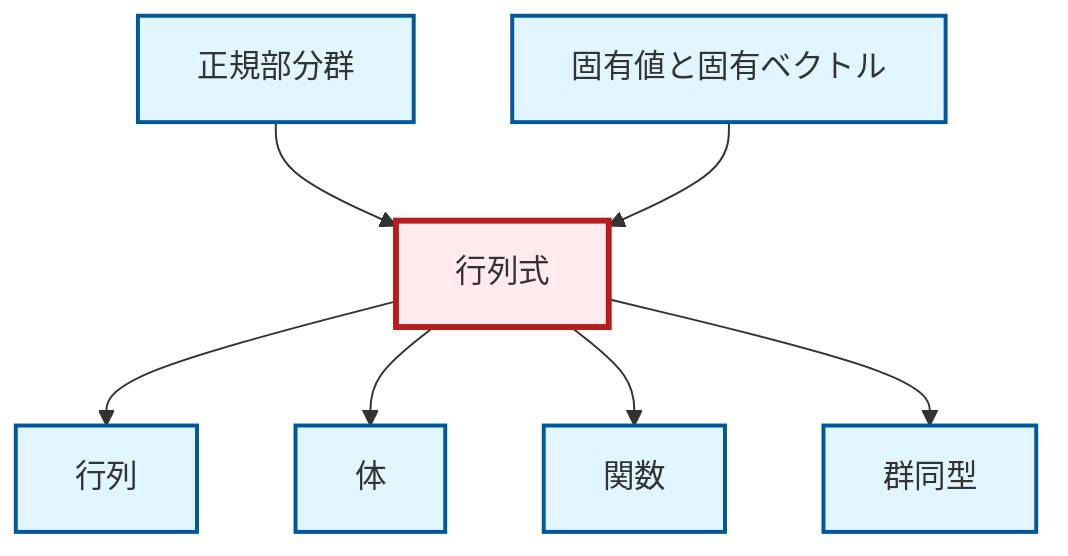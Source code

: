 graph TD
    classDef definition fill:#e1f5fe,stroke:#01579b,stroke-width:2px
    classDef theorem fill:#f3e5f5,stroke:#4a148c,stroke-width:2px
    classDef axiom fill:#fff3e0,stroke:#e65100,stroke-width:2px
    classDef example fill:#e8f5e9,stroke:#1b5e20,stroke-width:2px
    classDef current fill:#ffebee,stroke:#b71c1c,stroke-width:3px
    def-determinant["行列式"]:::definition
    def-function["関数"]:::definition
    def-field["体"]:::definition
    def-matrix["行列"]:::definition
    def-isomorphism["群同型"]:::definition
    def-eigenvalue-eigenvector["固有値と固有ベクトル"]:::definition
    def-normal-subgroup["正規部分群"]:::definition
    def-normal-subgroup --> def-determinant
    def-eigenvalue-eigenvector --> def-determinant
    def-determinant --> def-matrix
    def-determinant --> def-field
    def-determinant --> def-function
    def-determinant --> def-isomorphism
    class def-determinant current